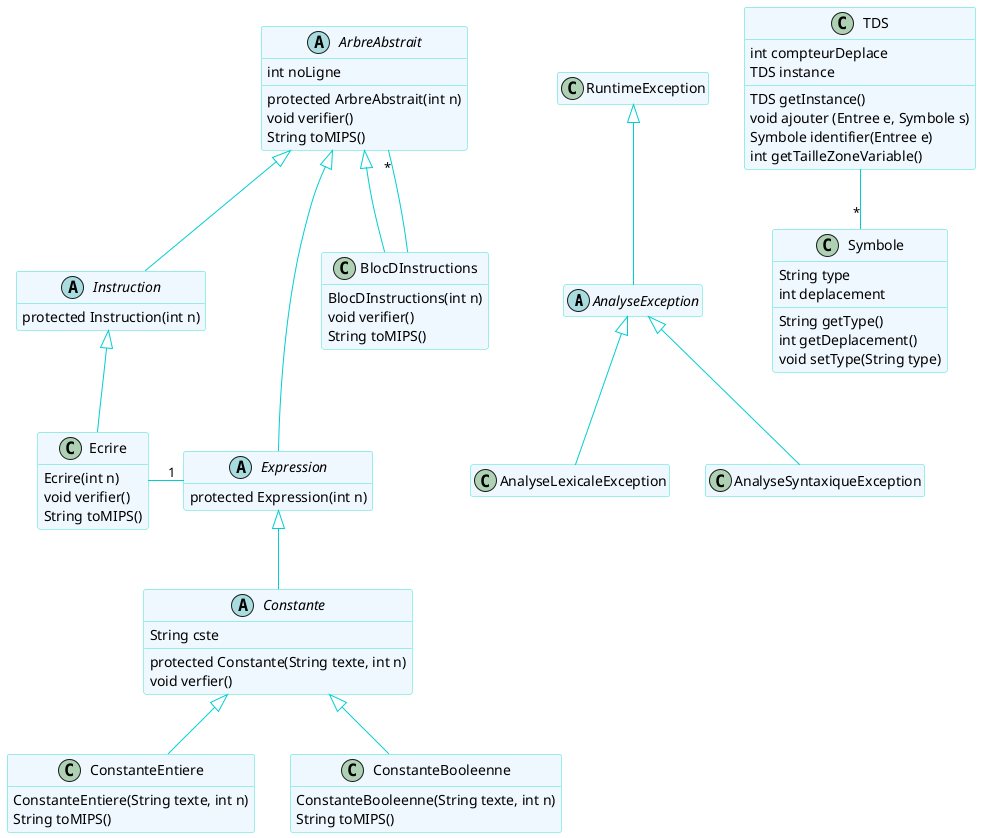 @startuml
skinparam class {
BackgroundColor AliceBlue
ArrowColor DarkTurquoise
BorderColor Turquoise
}

skinparam stereotypeCBackgroundColor DarkTurquoise
skinparam stereotypeIBackgroundColor Magenta
skinparam stereotypeABackgroundColor Yellow

hide stereotype
hide empty member

abstract class AnalyseException

AnalyseException -up-|> RuntimeException

AnalyseLexicaleException -up-|> AnalyseException
AnalyseSyntaxiqueException -up-|> AnalyseException

abstract class ArbreAbstrait {
   int noLigne
   protected ArbreAbstrait(int n)
   void verifier()
   String toMIPS()
}

class BlocDInstructions {
   BlocDInstructions(int n)
   void verifier()
   String toMIPS()
}

BlocDInstructions -up-|> ArbreAbstrait
BlocDInstructions -up- "*" ArbreAbstrait

abstract class Instruction {
   protected Instruction(int n)
}

Instruction -up-|> ArbreAbstrait
class Ecrire {
   Ecrire(int n)
   void verifier()
   String toMIPS()
}

Ecrire  -up-|> Instruction

abstract class Expression {
   protected Expression(int n)
}

Expression  -up-|> ArbreAbstrait
Ecrire - "1" Expression

abstract class Constante {
   String cste
   protected Constante(String texte, int n)
   void verfier()
}

Constante  -up-|> Expression

class ConstanteEntiere {
   ConstanteEntiere(String texte, int n)
   String toMIPS()
}

class ConstanteBooleenne {
   ConstanteBooleenne(String texte, int n)
   String toMIPS()
}

class TDS {
int compteurDeplace
TDS instance
TDS getInstance()
void ajouter (Entree e, Symbole s)
Symbole identifier(Entree e)
int getTailleZoneVariable()
}

class Symbole{
String type
int deplacement
String getType()
int getDeplacement()
void setType(String type)
}

TDS --"*" Symbole

ConstanteEntiere  -up-|> Constante
ConstanteBooleenne  -up-|> Constante
@enduml